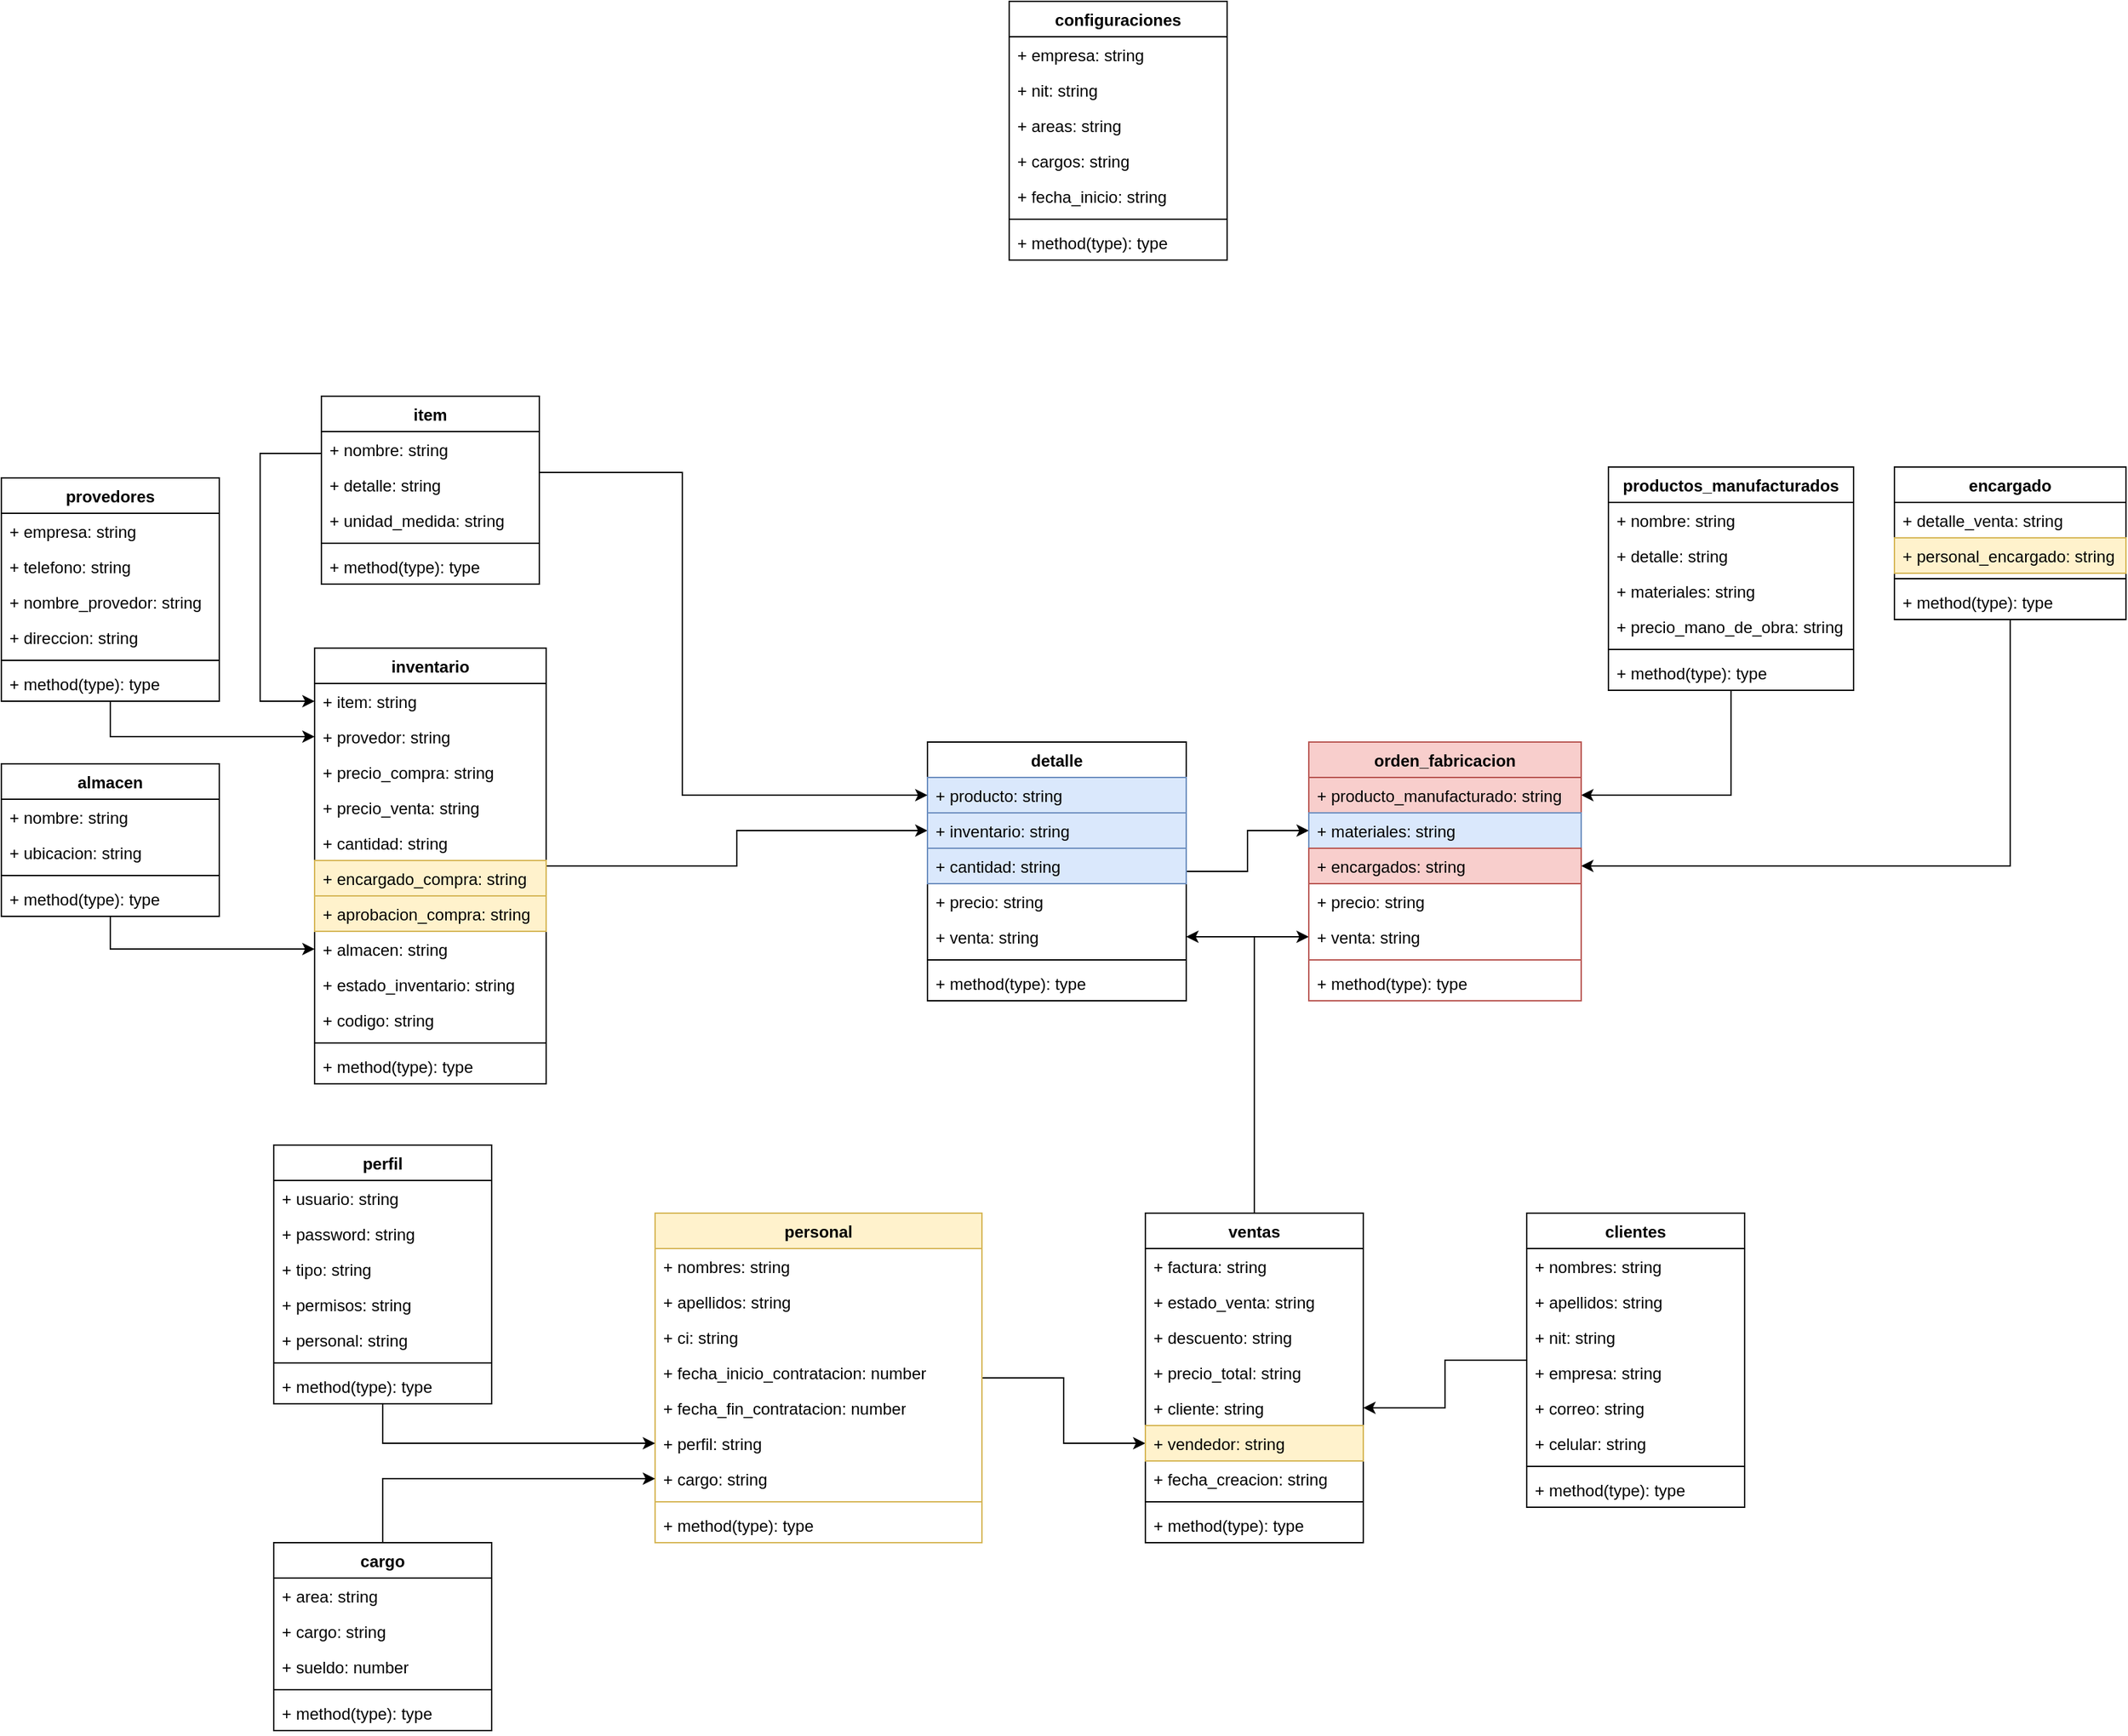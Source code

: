 <mxfile version="26.0.5">
  <diagram name="Page-1" id="6a-Roj4R8bRxEnLznoGH">
    <mxGraphModel dx="3217" dy="2399" grid="1" gridSize="10" guides="1" tooltips="1" connect="1" arrows="1" fold="1" page="1" pageScale="1" pageWidth="827" pageHeight="1169" math="0" shadow="0">
      <root>
        <mxCell id="0" />
        <mxCell id="1" parent="0" />
        <mxCell id="RqAN54IcKTKRZ4wjJQJ3-40" style="edgeStyle=orthogonalEdgeStyle;rounded=0;orthogonalLoop=1;jettySize=auto;html=1;" edge="1" parent="1" source="1uo78zfckS5qnzEY4X3V-1" target="1uo78zfckS5qnzEY4X3V-49">
          <mxGeometry relative="1" as="geometry" />
        </mxCell>
        <mxCell id="1uo78zfckS5qnzEY4X3V-1" value="personal" style="swimlane;fontStyle=1;align=center;verticalAlign=top;childLayout=stackLayout;horizontal=1;startSize=26;horizontalStack=0;resizeParent=1;resizeParentMax=0;resizeLast=0;collapsible=1;marginBottom=0;whiteSpace=wrap;html=1;fillColor=#fff2cc;strokeColor=#d6b656;" parent="1" vertex="1">
          <mxGeometry x="220" y="30" width="240" height="242" as="geometry">
            <mxRectangle x="330" y="340" width="100" height="30" as="alternateBounds" />
          </mxGeometry>
        </mxCell>
        <mxCell id="1uo78zfckS5qnzEY4X3V-2" value="+ nombres: string" style="text;strokeColor=none;fillColor=none;align=left;verticalAlign=top;spacingLeft=4;spacingRight=4;overflow=hidden;rotatable=0;points=[[0,0.5],[1,0.5]];portConstraint=eastwest;whiteSpace=wrap;html=1;" parent="1uo78zfckS5qnzEY4X3V-1" vertex="1">
          <mxGeometry y="26" width="240" height="26" as="geometry" />
        </mxCell>
        <mxCell id="1uo78zfckS5qnzEY4X3V-17" value="+ apellidos: string" style="text;strokeColor=none;fillColor=none;align=left;verticalAlign=top;spacingLeft=4;spacingRight=4;overflow=hidden;rotatable=0;points=[[0,0.5],[1,0.5]];portConstraint=eastwest;whiteSpace=wrap;html=1;" parent="1uo78zfckS5qnzEY4X3V-1" vertex="1">
          <mxGeometry y="52" width="240" height="26" as="geometry" />
        </mxCell>
        <mxCell id="1uo78zfckS5qnzEY4X3V-42" value="+ ci: string" style="text;strokeColor=none;fillColor=none;align=left;verticalAlign=top;spacingLeft=4;spacingRight=4;overflow=hidden;rotatable=0;points=[[0,0.5],[1,0.5]];portConstraint=eastwest;whiteSpace=wrap;html=1;" parent="1uo78zfckS5qnzEY4X3V-1" vertex="1">
          <mxGeometry y="78" width="240" height="26" as="geometry" />
        </mxCell>
        <mxCell id="1uo78zfckS5qnzEY4X3V-19" value="+ fecha_inicio_contratacion: number" style="text;strokeColor=none;fillColor=none;align=left;verticalAlign=top;spacingLeft=4;spacingRight=4;overflow=hidden;rotatable=0;points=[[0,0.5],[1,0.5]];portConstraint=eastwest;whiteSpace=wrap;html=1;" parent="1uo78zfckS5qnzEY4X3V-1" vertex="1">
          <mxGeometry y="104" width="240" height="26" as="geometry" />
        </mxCell>
        <mxCell id="1uo78zfckS5qnzEY4X3V-20" value="+ fecha_fin_contratacion: number" style="text;strokeColor=none;fillColor=none;align=left;verticalAlign=top;spacingLeft=4;spacingRight=4;overflow=hidden;rotatable=0;points=[[0,0.5],[1,0.5]];portConstraint=eastwest;whiteSpace=wrap;html=1;" parent="1uo78zfckS5qnzEY4X3V-1" vertex="1">
          <mxGeometry y="130" width="240" height="26" as="geometry" />
        </mxCell>
        <mxCell id="bUxNoZ-0zPQkbaBB9cso-54" value="+ perfil: string" style="text;strokeColor=none;fillColor=none;align=left;verticalAlign=top;spacingLeft=4;spacingRight=4;overflow=hidden;rotatable=0;points=[[0,0.5],[1,0.5]];portConstraint=eastwest;whiteSpace=wrap;html=1;" parent="1uo78zfckS5qnzEY4X3V-1" vertex="1">
          <mxGeometry y="156" width="240" height="26" as="geometry" />
        </mxCell>
        <mxCell id="bUxNoZ-0zPQkbaBB9cso-55" value="+ cargo: string" style="text;strokeColor=none;fillColor=none;align=left;verticalAlign=top;spacingLeft=4;spacingRight=4;overflow=hidden;rotatable=0;points=[[0,0.5],[1,0.5]];portConstraint=eastwest;whiteSpace=wrap;html=1;" parent="1uo78zfckS5qnzEY4X3V-1" vertex="1">
          <mxGeometry y="182" width="240" height="26" as="geometry" />
        </mxCell>
        <mxCell id="1uo78zfckS5qnzEY4X3V-3" value="" style="line;strokeWidth=1;fillColor=none;align=left;verticalAlign=middle;spacingTop=-1;spacingLeft=3;spacingRight=3;rotatable=0;labelPosition=right;points=[];portConstraint=eastwest;strokeColor=inherit;" parent="1uo78zfckS5qnzEY4X3V-1" vertex="1">
          <mxGeometry y="208" width="240" height="8" as="geometry" />
        </mxCell>
        <mxCell id="1uo78zfckS5qnzEY4X3V-4" value="+ method(type): type" style="text;strokeColor=none;fillColor=none;align=left;verticalAlign=top;spacingLeft=4;spacingRight=4;overflow=hidden;rotatable=0;points=[[0,0.5],[1,0.5]];portConstraint=eastwest;whiteSpace=wrap;html=1;" parent="1uo78zfckS5qnzEY4X3V-1" vertex="1">
          <mxGeometry y="216" width="240" height="26" as="geometry" />
        </mxCell>
        <mxCell id="bUxNoZ-0zPQkbaBB9cso-56" style="edgeStyle=orthogonalEdgeStyle;rounded=0;orthogonalLoop=1;jettySize=auto;html=1;" parent="1" source="1uo78zfckS5qnzEY4X3V-5" target="bUxNoZ-0zPQkbaBB9cso-54" edge="1">
          <mxGeometry relative="1" as="geometry" />
        </mxCell>
        <mxCell id="1uo78zfckS5qnzEY4X3V-5" value="perfil" style="swimlane;fontStyle=1;align=center;verticalAlign=top;childLayout=stackLayout;horizontal=1;startSize=26;horizontalStack=0;resizeParent=1;resizeParentMax=0;resizeLast=0;collapsible=1;marginBottom=0;whiteSpace=wrap;html=1;" parent="1" vertex="1">
          <mxGeometry x="-60" y="-20" width="160" height="190" as="geometry">
            <mxRectangle x="330" y="340" width="100" height="30" as="alternateBounds" />
          </mxGeometry>
        </mxCell>
        <mxCell id="RqAN54IcKTKRZ4wjJQJ3-49" value="+ usuario: string" style="text;strokeColor=none;fillColor=none;align=left;verticalAlign=top;spacingLeft=4;spacingRight=4;overflow=hidden;rotatable=0;points=[[0,0.5],[1,0.5]];portConstraint=eastwest;whiteSpace=wrap;html=1;" vertex="1" parent="1uo78zfckS5qnzEY4X3V-5">
          <mxGeometry y="26" width="160" height="26" as="geometry" />
        </mxCell>
        <mxCell id="RqAN54IcKTKRZ4wjJQJ3-50" value="+ password: string" style="text;strokeColor=none;fillColor=none;align=left;verticalAlign=top;spacingLeft=4;spacingRight=4;overflow=hidden;rotatable=0;points=[[0,0.5],[1,0.5]];portConstraint=eastwest;whiteSpace=wrap;html=1;" vertex="1" parent="1uo78zfckS5qnzEY4X3V-5">
          <mxGeometry y="52" width="160" height="26" as="geometry" />
        </mxCell>
        <mxCell id="1uo78zfckS5qnzEY4X3V-6" value="+ tipo: string" style="text;strokeColor=none;fillColor=none;align=left;verticalAlign=top;spacingLeft=4;spacingRight=4;overflow=hidden;rotatable=0;points=[[0,0.5],[1,0.5]];portConstraint=eastwest;whiteSpace=wrap;html=1;" parent="1uo78zfckS5qnzEY4X3V-5" vertex="1">
          <mxGeometry y="78" width="160" height="26" as="geometry" />
        </mxCell>
        <mxCell id="bUxNoZ-0zPQkbaBB9cso-1" value="+ permisos: string" style="text;strokeColor=none;fillColor=none;align=left;verticalAlign=top;spacingLeft=4;spacingRight=4;overflow=hidden;rotatable=0;points=[[0,0.5],[1,0.5]];portConstraint=eastwest;whiteSpace=wrap;html=1;" parent="1uo78zfckS5qnzEY4X3V-5" vertex="1">
          <mxGeometry y="104" width="160" height="26" as="geometry" />
        </mxCell>
        <mxCell id="RqAN54IcKTKRZ4wjJQJ3-51" value="+ personal: string" style="text;strokeColor=none;fillColor=none;align=left;verticalAlign=top;spacingLeft=4;spacingRight=4;overflow=hidden;rotatable=0;points=[[0,0.5],[1,0.5]];portConstraint=eastwest;whiteSpace=wrap;html=1;" vertex="1" parent="1uo78zfckS5qnzEY4X3V-5">
          <mxGeometry y="130" width="160" height="26" as="geometry" />
        </mxCell>
        <mxCell id="1uo78zfckS5qnzEY4X3V-7" value="" style="line;strokeWidth=1;fillColor=none;align=left;verticalAlign=middle;spacingTop=-1;spacingLeft=3;spacingRight=3;rotatable=0;labelPosition=right;points=[];portConstraint=eastwest;strokeColor=inherit;" parent="1uo78zfckS5qnzEY4X3V-5" vertex="1">
          <mxGeometry y="156" width="160" height="8" as="geometry" />
        </mxCell>
        <mxCell id="1uo78zfckS5qnzEY4X3V-8" value="+ method(type): type" style="text;strokeColor=none;fillColor=none;align=left;verticalAlign=top;spacingLeft=4;spacingRight=4;overflow=hidden;rotatable=0;points=[[0,0.5],[1,0.5]];portConstraint=eastwest;whiteSpace=wrap;html=1;" parent="1uo78zfckS5qnzEY4X3V-5" vertex="1">
          <mxGeometry y="164" width="160" height="26" as="geometry" />
        </mxCell>
        <mxCell id="bUxNoZ-0zPQkbaBB9cso-58" style="edgeStyle=orthogonalEdgeStyle;rounded=0;orthogonalLoop=1;jettySize=auto;html=1;" parent="1" source="1uo78zfckS5qnzEY4X3V-9" target="bUxNoZ-0zPQkbaBB9cso-55" edge="1">
          <mxGeometry relative="1" as="geometry" />
        </mxCell>
        <mxCell id="1uo78zfckS5qnzEY4X3V-9" value="cargo" style="swimlane;fontStyle=1;align=center;verticalAlign=top;childLayout=stackLayout;horizontal=1;startSize=26;horizontalStack=0;resizeParent=1;resizeParentMax=0;resizeLast=0;collapsible=1;marginBottom=0;whiteSpace=wrap;html=1;" parent="1" vertex="1">
          <mxGeometry x="-60" y="272" width="160" height="138" as="geometry">
            <mxRectangle x="330" y="340" width="100" height="30" as="alternateBounds" />
          </mxGeometry>
        </mxCell>
        <mxCell id="bUxNoZ-0zPQkbaBB9cso-3" value="+ area: string" style="text;strokeColor=none;fillColor=none;align=left;verticalAlign=top;spacingLeft=4;spacingRight=4;overflow=hidden;rotatable=0;points=[[0,0.5],[1,0.5]];portConstraint=eastwest;whiteSpace=wrap;html=1;" parent="1uo78zfckS5qnzEY4X3V-9" vertex="1">
          <mxGeometry y="26" width="160" height="26" as="geometry" />
        </mxCell>
        <mxCell id="1uo78zfckS5qnzEY4X3V-10" value="+ cargo: string" style="text;strokeColor=none;fillColor=none;align=left;verticalAlign=top;spacingLeft=4;spacingRight=4;overflow=hidden;rotatable=0;points=[[0,0.5],[1,0.5]];portConstraint=eastwest;whiteSpace=wrap;html=1;" parent="1uo78zfckS5qnzEY4X3V-9" vertex="1">
          <mxGeometry y="52" width="160" height="26" as="geometry" />
        </mxCell>
        <mxCell id="bUxNoZ-0zPQkbaBB9cso-2" value="+ sueldo: number" style="text;strokeColor=none;fillColor=none;align=left;verticalAlign=top;spacingLeft=4;spacingRight=4;overflow=hidden;rotatable=0;points=[[0,0.5],[1,0.5]];portConstraint=eastwest;whiteSpace=wrap;html=1;" parent="1uo78zfckS5qnzEY4X3V-9" vertex="1">
          <mxGeometry y="78" width="160" height="26" as="geometry" />
        </mxCell>
        <mxCell id="1uo78zfckS5qnzEY4X3V-11" value="" style="line;strokeWidth=1;fillColor=none;align=left;verticalAlign=middle;spacingTop=-1;spacingLeft=3;spacingRight=3;rotatable=0;labelPosition=right;points=[];portConstraint=eastwest;strokeColor=inherit;" parent="1uo78zfckS5qnzEY4X3V-9" vertex="1">
          <mxGeometry y="104" width="160" height="8" as="geometry" />
        </mxCell>
        <mxCell id="1uo78zfckS5qnzEY4X3V-12" value="+ method(type): type" style="text;strokeColor=none;fillColor=none;align=left;verticalAlign=top;spacingLeft=4;spacingRight=4;overflow=hidden;rotatable=0;points=[[0,0.5],[1,0.5]];portConstraint=eastwest;whiteSpace=wrap;html=1;" parent="1uo78zfckS5qnzEY4X3V-9" vertex="1">
          <mxGeometry y="112" width="160" height="26" as="geometry" />
        </mxCell>
        <mxCell id="1uo78zfckS5qnzEY4X3V-13" value="configuraciones" style="swimlane;fontStyle=1;align=center;verticalAlign=top;childLayout=stackLayout;horizontal=1;startSize=26;horizontalStack=0;resizeParent=1;resizeParentMax=0;resizeLast=0;collapsible=1;marginBottom=0;whiteSpace=wrap;html=1;" parent="1" vertex="1">
          <mxGeometry x="480" y="-860" width="160" height="190" as="geometry" />
        </mxCell>
        <mxCell id="1uo78zfckS5qnzEY4X3V-14" value="+ empresa: string" style="text;strokeColor=none;fillColor=none;align=left;verticalAlign=top;spacingLeft=4;spacingRight=4;overflow=hidden;rotatable=0;points=[[0,0.5],[1,0.5]];portConstraint=eastwest;whiteSpace=wrap;html=1;" parent="1uo78zfckS5qnzEY4X3V-13" vertex="1">
          <mxGeometry y="26" width="160" height="26" as="geometry" />
        </mxCell>
        <mxCell id="1uo78zfckS5qnzEY4X3V-22" value="+ nit: string" style="text;strokeColor=none;fillColor=none;align=left;verticalAlign=top;spacingLeft=4;spacingRight=4;overflow=hidden;rotatable=0;points=[[0,0.5],[1,0.5]];portConstraint=eastwest;whiteSpace=wrap;html=1;" parent="1uo78zfckS5qnzEY4X3V-13" vertex="1">
          <mxGeometry y="52" width="160" height="26" as="geometry" />
        </mxCell>
        <mxCell id="bUxNoZ-0zPQkbaBB9cso-4" value="+ areas: string" style="text;strokeColor=none;fillColor=none;align=left;verticalAlign=top;spacingLeft=4;spacingRight=4;overflow=hidden;rotatable=0;points=[[0,0.5],[1,0.5]];portConstraint=eastwest;whiteSpace=wrap;html=1;" parent="1uo78zfckS5qnzEY4X3V-13" vertex="1">
          <mxGeometry y="78" width="160" height="26" as="geometry" />
        </mxCell>
        <mxCell id="bUxNoZ-0zPQkbaBB9cso-5" value="+ cargos: string" style="text;strokeColor=none;fillColor=none;align=left;verticalAlign=top;spacingLeft=4;spacingRight=4;overflow=hidden;rotatable=0;points=[[0,0.5],[1,0.5]];portConstraint=eastwest;whiteSpace=wrap;html=1;" parent="1uo78zfckS5qnzEY4X3V-13" vertex="1">
          <mxGeometry y="104" width="160" height="26" as="geometry" />
        </mxCell>
        <mxCell id="1uo78zfckS5qnzEY4X3V-23" value="+ fecha_inicio: string" style="text;strokeColor=none;fillColor=none;align=left;verticalAlign=top;spacingLeft=4;spacingRight=4;overflow=hidden;rotatable=0;points=[[0,0.5],[1,0.5]];portConstraint=eastwest;whiteSpace=wrap;html=1;" parent="1uo78zfckS5qnzEY4X3V-13" vertex="1">
          <mxGeometry y="130" width="160" height="26" as="geometry" />
        </mxCell>
        <mxCell id="1uo78zfckS5qnzEY4X3V-15" value="" style="line;strokeWidth=1;fillColor=none;align=left;verticalAlign=middle;spacingTop=-1;spacingLeft=3;spacingRight=3;rotatable=0;labelPosition=right;points=[];portConstraint=eastwest;strokeColor=inherit;" parent="1uo78zfckS5qnzEY4X3V-13" vertex="1">
          <mxGeometry y="156" width="160" height="8" as="geometry" />
        </mxCell>
        <mxCell id="1uo78zfckS5qnzEY4X3V-16" value="+ method(type): type" style="text;strokeColor=none;fillColor=none;align=left;verticalAlign=top;spacingLeft=4;spacingRight=4;overflow=hidden;rotatable=0;points=[[0,0.5],[1,0.5]];portConstraint=eastwest;whiteSpace=wrap;html=1;" parent="1uo78zfckS5qnzEY4X3V-13" vertex="1">
          <mxGeometry y="164" width="160" height="26" as="geometry" />
        </mxCell>
        <mxCell id="RqAN54IcKTKRZ4wjJQJ3-41" style="edgeStyle=orthogonalEdgeStyle;rounded=0;orthogonalLoop=1;jettySize=auto;html=1;" edge="1" parent="1" source="1uo78zfckS5qnzEY4X3V-32" target="1uo78zfckS5qnzEY4X3V-44">
          <mxGeometry relative="1" as="geometry" />
        </mxCell>
        <mxCell id="1uo78zfckS5qnzEY4X3V-32" value="clientes" style="swimlane;fontStyle=1;align=center;verticalAlign=top;childLayout=stackLayout;horizontal=1;startSize=26;horizontalStack=0;resizeParent=1;resizeParentMax=0;resizeLast=0;collapsible=1;marginBottom=0;whiteSpace=wrap;html=1;" parent="1" vertex="1">
          <mxGeometry x="860" y="30" width="160" height="216" as="geometry" />
        </mxCell>
        <mxCell id="1uo78zfckS5qnzEY4X3V-33" value="+ nombres: string" style="text;strokeColor=none;fillColor=none;align=left;verticalAlign=top;spacingLeft=4;spacingRight=4;overflow=hidden;rotatable=0;points=[[0,0.5],[1,0.5]];portConstraint=eastwest;whiteSpace=wrap;html=1;" parent="1uo78zfckS5qnzEY4X3V-32" vertex="1">
          <mxGeometry y="26" width="160" height="26" as="geometry" />
        </mxCell>
        <mxCell id="1uo78zfckS5qnzEY4X3V-34" value="+ apellidos: string" style="text;strokeColor=none;fillColor=none;align=left;verticalAlign=top;spacingLeft=4;spacingRight=4;overflow=hidden;rotatable=0;points=[[0,0.5],[1,0.5]];portConstraint=eastwest;whiteSpace=wrap;html=1;" parent="1uo78zfckS5qnzEY4X3V-32" vertex="1">
          <mxGeometry y="52" width="160" height="26" as="geometry" />
        </mxCell>
        <mxCell id="1uo78zfckS5qnzEY4X3V-38" value="+ nit: string" style="text;strokeColor=none;fillColor=none;align=left;verticalAlign=top;spacingLeft=4;spacingRight=4;overflow=hidden;rotatable=0;points=[[0,0.5],[1,0.5]];portConstraint=eastwest;whiteSpace=wrap;html=1;" parent="1uo78zfckS5qnzEY4X3V-32" vertex="1">
          <mxGeometry y="78" width="160" height="26" as="geometry" />
        </mxCell>
        <mxCell id="1uo78zfckS5qnzEY4X3V-39" value="+ empresa: string" style="text;strokeColor=none;fillColor=none;align=left;verticalAlign=top;spacingLeft=4;spacingRight=4;overflow=hidden;rotatable=0;points=[[0,0.5],[1,0.5]];portConstraint=eastwest;whiteSpace=wrap;html=1;" parent="1uo78zfckS5qnzEY4X3V-32" vertex="1">
          <mxGeometry y="104" width="160" height="26" as="geometry" />
        </mxCell>
        <mxCell id="1uo78zfckS5qnzEY4X3V-40" value="+ correo: string" style="text;strokeColor=none;fillColor=none;align=left;verticalAlign=top;spacingLeft=4;spacingRight=4;overflow=hidden;rotatable=0;points=[[0,0.5],[1,0.5]];portConstraint=eastwest;whiteSpace=wrap;html=1;" parent="1uo78zfckS5qnzEY4X3V-32" vertex="1">
          <mxGeometry y="130" width="160" height="26" as="geometry" />
        </mxCell>
        <mxCell id="1uo78zfckS5qnzEY4X3V-41" value="+ celular: string" style="text;strokeColor=none;fillColor=none;align=left;verticalAlign=top;spacingLeft=4;spacingRight=4;overflow=hidden;rotatable=0;points=[[0,0.5],[1,0.5]];portConstraint=eastwest;whiteSpace=wrap;html=1;" parent="1uo78zfckS5qnzEY4X3V-32" vertex="1">
          <mxGeometry y="156" width="160" height="26" as="geometry" />
        </mxCell>
        <mxCell id="1uo78zfckS5qnzEY4X3V-36" value="" style="line;strokeWidth=1;fillColor=none;align=left;verticalAlign=middle;spacingTop=-1;spacingLeft=3;spacingRight=3;rotatable=0;labelPosition=right;points=[];portConstraint=eastwest;strokeColor=inherit;" parent="1uo78zfckS5qnzEY4X3V-32" vertex="1">
          <mxGeometry y="182" width="160" height="8" as="geometry" />
        </mxCell>
        <mxCell id="1uo78zfckS5qnzEY4X3V-37" value="+ method(type): type" style="text;strokeColor=none;fillColor=none;align=left;verticalAlign=top;spacingLeft=4;spacingRight=4;overflow=hidden;rotatable=0;points=[[0,0.5],[1,0.5]];portConstraint=eastwest;whiteSpace=wrap;html=1;" parent="1uo78zfckS5qnzEY4X3V-32" vertex="1">
          <mxGeometry y="190" width="160" height="26" as="geometry" />
        </mxCell>
        <mxCell id="RqAN54IcKTKRZ4wjJQJ3-31" style="edgeStyle=orthogonalEdgeStyle;rounded=0;orthogonalLoop=1;jettySize=auto;html=1;" edge="1" parent="1" source="1uo78zfckS5qnzEY4X3V-43" target="bUxNoZ-0zPQkbaBB9cso-61">
          <mxGeometry relative="1" as="geometry" />
        </mxCell>
        <mxCell id="RqAN54IcKTKRZ4wjJQJ3-32" style="edgeStyle=orthogonalEdgeStyle;rounded=0;orthogonalLoop=1;jettySize=auto;html=1;" edge="1" parent="1" source="1uo78zfckS5qnzEY4X3V-43" target="RqAN54IcKTKRZ4wjJQJ3-29">
          <mxGeometry relative="1" as="geometry" />
        </mxCell>
        <mxCell id="1uo78zfckS5qnzEY4X3V-43" value="ventas" style="swimlane;fontStyle=1;align=center;verticalAlign=top;childLayout=stackLayout;horizontal=1;startSize=26;horizontalStack=0;resizeParent=1;resizeParentMax=0;resizeLast=0;collapsible=1;marginBottom=0;whiteSpace=wrap;html=1;" parent="1" vertex="1">
          <mxGeometry x="580" y="30" width="160" height="242" as="geometry" />
        </mxCell>
        <mxCell id="RqAN54IcKTKRZ4wjJQJ3-48" value="+ factura: string" style="text;strokeColor=none;fillColor=none;align=left;verticalAlign=top;spacingLeft=4;spacingRight=4;overflow=hidden;rotatable=0;points=[[0,0.5],[1,0.5]];portConstraint=eastwest;whiteSpace=wrap;html=1;" vertex="1" parent="1uo78zfckS5qnzEY4X3V-43">
          <mxGeometry y="26" width="160" height="26" as="geometry" />
        </mxCell>
        <mxCell id="bUxNoZ-0zPQkbaBB9cso-7" value="+ estado_venta: string" style="text;strokeColor=none;fillColor=none;align=left;verticalAlign=top;spacingLeft=4;spacingRight=4;overflow=hidden;rotatable=0;points=[[0,0.5],[1,0.5]];portConstraint=eastwest;whiteSpace=wrap;html=1;" parent="1uo78zfckS5qnzEY4X3V-43" vertex="1">
          <mxGeometry y="52" width="160" height="26" as="geometry" />
        </mxCell>
        <mxCell id="1uo78zfckS5qnzEY4X3V-45" value="+ descuento: string" style="text;strokeColor=none;fillColor=none;align=left;verticalAlign=top;spacingLeft=4;spacingRight=4;overflow=hidden;rotatable=0;points=[[0,0.5],[1,0.5]];portConstraint=eastwest;whiteSpace=wrap;html=1;" parent="1uo78zfckS5qnzEY4X3V-43" vertex="1">
          <mxGeometry y="78" width="160" height="26" as="geometry" />
        </mxCell>
        <mxCell id="1uo78zfckS5qnzEY4X3V-46" value="+ precio_total: string" style="text;strokeColor=none;fillColor=none;align=left;verticalAlign=top;spacingLeft=4;spacingRight=4;overflow=hidden;rotatable=0;points=[[0,0.5],[1,0.5]];portConstraint=eastwest;whiteSpace=wrap;html=1;" parent="1uo78zfckS5qnzEY4X3V-43" vertex="1">
          <mxGeometry y="104" width="160" height="26" as="geometry" />
        </mxCell>
        <mxCell id="1uo78zfckS5qnzEY4X3V-44" value="+ cliente: string" style="text;strokeColor=none;fillColor=none;align=left;verticalAlign=top;spacingLeft=4;spacingRight=4;overflow=hidden;rotatable=0;points=[[0,0.5],[1,0.5]];portConstraint=eastwest;whiteSpace=wrap;html=1;" parent="1uo78zfckS5qnzEY4X3V-43" vertex="1">
          <mxGeometry y="130" width="160" height="26" as="geometry" />
        </mxCell>
        <mxCell id="1uo78zfckS5qnzEY4X3V-49" value="+ vendedor: string" style="text;strokeColor=#d6b656;fillColor=#fff2cc;align=left;verticalAlign=top;spacingLeft=4;spacingRight=4;overflow=hidden;rotatable=0;points=[[0,0.5],[1,0.5]];portConstraint=eastwest;whiteSpace=wrap;html=1;" parent="1uo78zfckS5qnzEY4X3V-43" vertex="1">
          <mxGeometry y="156" width="160" height="26" as="geometry" />
        </mxCell>
        <mxCell id="bUxNoZ-0zPQkbaBB9cso-9" value="+ fecha_creacion: string" style="text;strokeColor=none;fillColor=none;align=left;verticalAlign=top;spacingLeft=4;spacingRight=4;overflow=hidden;rotatable=0;points=[[0,0.5],[1,0.5]];portConstraint=eastwest;whiteSpace=wrap;html=1;" parent="1uo78zfckS5qnzEY4X3V-43" vertex="1">
          <mxGeometry y="182" width="160" height="26" as="geometry" />
        </mxCell>
        <mxCell id="1uo78zfckS5qnzEY4X3V-47" value="" style="line;strokeWidth=1;fillColor=none;align=left;verticalAlign=middle;spacingTop=-1;spacingLeft=3;spacingRight=3;rotatable=0;labelPosition=right;points=[];portConstraint=eastwest;strokeColor=inherit;" parent="1uo78zfckS5qnzEY4X3V-43" vertex="1">
          <mxGeometry y="208" width="160" height="8" as="geometry" />
        </mxCell>
        <mxCell id="1uo78zfckS5qnzEY4X3V-48" value="+ method(type): type" style="text;strokeColor=none;fillColor=none;align=left;verticalAlign=top;spacingLeft=4;spacingRight=4;overflow=hidden;rotatable=0;points=[[0,0.5],[1,0.5]];portConstraint=eastwest;whiteSpace=wrap;html=1;" parent="1uo78zfckS5qnzEY4X3V-43" vertex="1">
          <mxGeometry y="216" width="160" height="26" as="geometry" />
        </mxCell>
        <mxCell id="RqAN54IcKTKRZ4wjJQJ3-34" style="edgeStyle=orthogonalEdgeStyle;rounded=0;orthogonalLoop=1;jettySize=auto;html=1;" edge="1" parent="1" source="1uo78zfckS5qnzEY4X3V-50" target="NDVFIVw9AOkVELVCksFT-14">
          <mxGeometry relative="1" as="geometry" />
        </mxCell>
        <mxCell id="1uo78zfckS5qnzEY4X3V-50" value="productos_manufacturados" style="swimlane;fontStyle=1;align=center;verticalAlign=top;childLayout=stackLayout;horizontal=1;startSize=26;horizontalStack=0;resizeParent=1;resizeParentMax=0;resizeLast=0;collapsible=1;marginBottom=0;whiteSpace=wrap;html=1;" parent="1" vertex="1">
          <mxGeometry x="920" y="-518" width="180" height="164" as="geometry" />
        </mxCell>
        <mxCell id="1uo78zfckS5qnzEY4X3V-51" value="+ nombre: string" style="text;strokeColor=none;fillColor=none;align=left;verticalAlign=top;spacingLeft=4;spacingRight=4;overflow=hidden;rotatable=0;points=[[0,0.5],[1,0.5]];portConstraint=eastwest;whiteSpace=wrap;html=1;" parent="1uo78zfckS5qnzEY4X3V-50" vertex="1">
          <mxGeometry y="26" width="180" height="26" as="geometry" />
        </mxCell>
        <mxCell id="bUxNoZ-0zPQkbaBB9cso-37" value="+ detalle: string" style="text;strokeColor=none;fillColor=none;align=left;verticalAlign=top;spacingLeft=4;spacingRight=4;overflow=hidden;rotatable=0;points=[[0,0.5],[1,0.5]];portConstraint=eastwest;whiteSpace=wrap;html=1;" parent="1uo78zfckS5qnzEY4X3V-50" vertex="1">
          <mxGeometry y="52" width="180" height="26" as="geometry" />
        </mxCell>
        <mxCell id="RqAN54IcKTKRZ4wjJQJ3-44" value="+ materiales: string" style="text;strokeColor=none;fillColor=none;align=left;verticalAlign=top;spacingLeft=4;spacingRight=4;overflow=hidden;rotatable=0;points=[[0,0.5],[1,0.5]];portConstraint=eastwest;whiteSpace=wrap;html=1;" vertex="1" parent="1uo78zfckS5qnzEY4X3V-50">
          <mxGeometry y="78" width="180" height="26" as="geometry" />
        </mxCell>
        <mxCell id="bUxNoZ-0zPQkbaBB9cso-53" value="+ precio_mano_de_obra: string" style="text;strokeColor=none;fillColor=none;align=left;verticalAlign=top;spacingLeft=4;spacingRight=4;overflow=hidden;rotatable=0;points=[[0,0.5],[1,0.5]];portConstraint=eastwest;whiteSpace=wrap;html=1;" parent="1uo78zfckS5qnzEY4X3V-50" vertex="1">
          <mxGeometry y="104" width="180" height="26" as="geometry" />
        </mxCell>
        <mxCell id="1uo78zfckS5qnzEY4X3V-55" value="" style="line;strokeWidth=1;fillColor=none;align=left;verticalAlign=middle;spacingTop=-1;spacingLeft=3;spacingRight=3;rotatable=0;labelPosition=right;points=[];portConstraint=eastwest;strokeColor=inherit;" parent="1uo78zfckS5qnzEY4X3V-50" vertex="1">
          <mxGeometry y="130" width="180" height="8" as="geometry" />
        </mxCell>
        <mxCell id="1uo78zfckS5qnzEY4X3V-56" value="+ method(type): type" style="text;strokeColor=none;fillColor=none;align=left;verticalAlign=top;spacingLeft=4;spacingRight=4;overflow=hidden;rotatable=0;points=[[0,0.5],[1,0.5]];portConstraint=eastwest;whiteSpace=wrap;html=1;" parent="1uo78zfckS5qnzEY4X3V-50" vertex="1">
          <mxGeometry y="138" width="180" height="26" as="geometry" />
        </mxCell>
        <mxCell id="RqAN54IcKTKRZ4wjJQJ3-37" style="edgeStyle=orthogonalEdgeStyle;rounded=0;orthogonalLoop=1;jettySize=auto;html=1;" edge="1" parent="1" source="bUxNoZ-0zPQkbaBB9cso-10" target="NDVFIVw9AOkVELVCksFT-12">
          <mxGeometry relative="1" as="geometry" />
        </mxCell>
        <mxCell id="bUxNoZ-0zPQkbaBB9cso-10" value="inventario" style="swimlane;fontStyle=1;align=center;verticalAlign=top;childLayout=stackLayout;horizontal=1;startSize=26;horizontalStack=0;resizeParent=1;resizeParentMax=0;resizeLast=0;collapsible=1;marginBottom=0;whiteSpace=wrap;html=1;" parent="1" vertex="1">
          <mxGeometry x="-30" y="-385" width="170" height="320" as="geometry" />
        </mxCell>
        <mxCell id="RqAN54IcKTKRZ4wjJQJ3-8" value="+ item: string" style="text;strokeColor=none;fillColor=none;align=left;verticalAlign=top;spacingLeft=4;spacingRight=4;overflow=hidden;rotatable=0;points=[[0,0.5],[1,0.5]];portConstraint=eastwest;whiteSpace=wrap;html=1;" vertex="1" parent="bUxNoZ-0zPQkbaBB9cso-10">
          <mxGeometry y="26" width="170" height="26" as="geometry" />
        </mxCell>
        <mxCell id="bUxNoZ-0zPQkbaBB9cso-35" value="+ provedor: string" style="text;strokeColor=none;fillColor=none;align=left;verticalAlign=top;spacingLeft=4;spacingRight=4;overflow=hidden;rotatable=0;points=[[0,0.5],[1,0.5]];portConstraint=eastwest;whiteSpace=wrap;html=1;" parent="bUxNoZ-0zPQkbaBB9cso-10" vertex="1">
          <mxGeometry y="52" width="170" height="26" as="geometry" />
        </mxCell>
        <mxCell id="bUxNoZ-0zPQkbaBB9cso-11" value="+ precio_compra: string" style="text;strokeColor=none;fillColor=none;align=left;verticalAlign=top;spacingLeft=4;spacingRight=4;overflow=hidden;rotatable=0;points=[[0,0.5],[1,0.5]];portConstraint=eastwest;whiteSpace=wrap;html=1;" parent="bUxNoZ-0zPQkbaBB9cso-10" vertex="1">
          <mxGeometry y="78" width="170" height="26" as="geometry" />
        </mxCell>
        <mxCell id="bUxNoZ-0zPQkbaBB9cso-12" value="+ precio_venta: string" style="text;strokeColor=none;fillColor=none;align=left;verticalAlign=top;spacingLeft=4;spacingRight=4;overflow=hidden;rotatable=0;points=[[0,0.5],[1,0.5]];portConstraint=eastwest;whiteSpace=wrap;html=1;" parent="bUxNoZ-0zPQkbaBB9cso-10" vertex="1">
          <mxGeometry y="104" width="170" height="26" as="geometry" />
        </mxCell>
        <mxCell id="bUxNoZ-0zPQkbaBB9cso-13" value="+ cantidad: string" style="text;strokeColor=none;fillColor=none;align=left;verticalAlign=top;spacingLeft=4;spacingRight=4;overflow=hidden;rotatable=0;points=[[0,0.5],[1,0.5]];portConstraint=eastwest;whiteSpace=wrap;html=1;" parent="bUxNoZ-0zPQkbaBB9cso-10" vertex="1">
          <mxGeometry y="130" width="170" height="26" as="geometry" />
        </mxCell>
        <mxCell id="bUxNoZ-0zPQkbaBB9cso-38" value="+ encargado_compra: string" style="text;strokeColor=#d6b656;fillColor=#fff2cc;align=left;verticalAlign=top;spacingLeft=4;spacingRight=4;overflow=hidden;rotatable=0;points=[[0,0.5],[1,0.5]];portConstraint=eastwest;whiteSpace=wrap;html=1;" parent="bUxNoZ-0zPQkbaBB9cso-10" vertex="1">
          <mxGeometry y="156" width="170" height="26" as="geometry" />
        </mxCell>
        <mxCell id="bUxNoZ-0zPQkbaBB9cso-39" value="+ aprobacion_compra: string" style="text;strokeColor=#d6b656;fillColor=#fff2cc;align=left;verticalAlign=top;spacingLeft=4;spacingRight=4;overflow=hidden;rotatable=0;points=[[0,0.5],[1,0.5]];portConstraint=eastwest;whiteSpace=wrap;html=1;" parent="bUxNoZ-0zPQkbaBB9cso-10" vertex="1">
          <mxGeometry y="182" width="170" height="26" as="geometry" />
        </mxCell>
        <mxCell id="NDVFIVw9AOkVELVCksFT-1" value="+ almacen: string" style="text;strokeColor=none;fillColor=none;align=left;verticalAlign=top;spacingLeft=4;spacingRight=4;overflow=hidden;rotatable=0;points=[[0,0.5],[1,0.5]];portConstraint=eastwest;whiteSpace=wrap;html=1;" parent="bUxNoZ-0zPQkbaBB9cso-10" vertex="1">
          <mxGeometry y="208" width="170" height="26" as="geometry" />
        </mxCell>
        <mxCell id="RqAN54IcKTKRZ4wjJQJ3-43" value="+ estado_inventario: string" style="text;strokeColor=none;fillColor=none;align=left;verticalAlign=top;spacingLeft=4;spacingRight=4;overflow=hidden;rotatable=0;points=[[0,0.5],[1,0.5]];portConstraint=eastwest;whiteSpace=wrap;html=1;" vertex="1" parent="bUxNoZ-0zPQkbaBB9cso-10">
          <mxGeometry y="234" width="170" height="26" as="geometry" />
        </mxCell>
        <mxCell id="RqAN54IcKTKRZ4wjJQJ3-46" value="+ codigo: string" style="text;strokeColor=none;fillColor=none;align=left;verticalAlign=top;spacingLeft=4;spacingRight=4;overflow=hidden;rotatable=0;points=[[0,0.5],[1,0.5]];portConstraint=eastwest;whiteSpace=wrap;html=1;" vertex="1" parent="bUxNoZ-0zPQkbaBB9cso-10">
          <mxGeometry y="260" width="170" height="26" as="geometry" />
        </mxCell>
        <mxCell id="bUxNoZ-0zPQkbaBB9cso-14" value="" style="line;strokeWidth=1;fillColor=none;align=left;verticalAlign=middle;spacingTop=-1;spacingLeft=3;spacingRight=3;rotatable=0;labelPosition=right;points=[];portConstraint=eastwest;strokeColor=inherit;" parent="bUxNoZ-0zPQkbaBB9cso-10" vertex="1">
          <mxGeometry y="286" width="170" height="8" as="geometry" />
        </mxCell>
        <mxCell id="bUxNoZ-0zPQkbaBB9cso-15" value="+ method(type): type" style="text;strokeColor=none;fillColor=none;align=left;verticalAlign=top;spacingLeft=4;spacingRight=4;overflow=hidden;rotatable=0;points=[[0,0.5],[1,0.5]];portConstraint=eastwest;whiteSpace=wrap;html=1;" parent="bUxNoZ-0zPQkbaBB9cso-10" vertex="1">
          <mxGeometry y="294" width="170" height="26" as="geometry" />
        </mxCell>
        <mxCell id="RqAN54IcKTKRZ4wjJQJ3-30" style="edgeStyle=orthogonalEdgeStyle;rounded=0;orthogonalLoop=1;jettySize=auto;html=1;" edge="1" parent="1" source="bUxNoZ-0zPQkbaBB9cso-17" target="NDVFIVw9AOkVELVCksFT-15">
          <mxGeometry relative="1" as="geometry" />
        </mxCell>
        <mxCell id="bUxNoZ-0zPQkbaBB9cso-17" value="detalle" style="swimlane;fontStyle=1;align=center;verticalAlign=top;childLayout=stackLayout;horizontal=1;startSize=26;horizontalStack=0;resizeParent=1;resizeParentMax=0;resizeLast=0;collapsible=1;marginBottom=0;whiteSpace=wrap;html=1;" parent="1" vertex="1">
          <mxGeometry x="420" y="-316" width="190" height="190" as="geometry" />
        </mxCell>
        <mxCell id="bUxNoZ-0zPQkbaBB9cso-36" value="+ producto: string" style="text;strokeColor=#6c8ebf;fillColor=#dae8fc;align=left;verticalAlign=top;spacingLeft=4;spacingRight=4;overflow=hidden;rotatable=0;points=[[0,0.5],[1,0.5]];portConstraint=eastwest;whiteSpace=wrap;html=1;" parent="bUxNoZ-0zPQkbaBB9cso-17" vertex="1">
          <mxGeometry y="26" width="190" height="26" as="geometry" />
        </mxCell>
        <mxCell id="NDVFIVw9AOkVELVCksFT-12" value="+ inventario: string" style="text;strokeColor=#6c8ebf;fillColor=#dae8fc;align=left;verticalAlign=top;spacingLeft=4;spacingRight=4;overflow=hidden;rotatable=0;points=[[0,0.5],[1,0.5]];portConstraint=eastwest;whiteSpace=wrap;html=1;" parent="bUxNoZ-0zPQkbaBB9cso-17" vertex="1">
          <mxGeometry y="52" width="190" height="26" as="geometry" />
        </mxCell>
        <mxCell id="bUxNoZ-0zPQkbaBB9cso-20" value="+ cantidad: string" style="text;strokeColor=#6c8ebf;fillColor=#dae8fc;align=left;verticalAlign=top;spacingLeft=4;spacingRight=4;overflow=hidden;rotatable=0;points=[[0,0.5],[1,0.5]];portConstraint=eastwest;whiteSpace=wrap;html=1;" parent="bUxNoZ-0zPQkbaBB9cso-17" vertex="1">
          <mxGeometry y="78" width="190" height="26" as="geometry" />
        </mxCell>
        <mxCell id="bUxNoZ-0zPQkbaBB9cso-19" value="+ precio: string" style="text;strokeColor=none;fillColor=none;align=left;verticalAlign=top;spacingLeft=4;spacingRight=4;overflow=hidden;rotatable=0;points=[[0,0.5],[1,0.5]];portConstraint=eastwest;whiteSpace=wrap;html=1;" parent="bUxNoZ-0zPQkbaBB9cso-17" vertex="1">
          <mxGeometry y="104" width="190" height="26" as="geometry" />
        </mxCell>
        <mxCell id="bUxNoZ-0zPQkbaBB9cso-61" value="+ venta: string" style="text;strokeColor=none;fillColor=none;align=left;verticalAlign=top;spacingLeft=4;spacingRight=4;overflow=hidden;rotatable=0;points=[[0,0.5],[1,0.5]];portConstraint=eastwest;whiteSpace=wrap;html=1;" parent="bUxNoZ-0zPQkbaBB9cso-17" vertex="1">
          <mxGeometry y="130" width="190" height="26" as="geometry" />
        </mxCell>
        <mxCell id="bUxNoZ-0zPQkbaBB9cso-21" value="" style="line;strokeWidth=1;fillColor=none;align=left;verticalAlign=middle;spacingTop=-1;spacingLeft=3;spacingRight=3;rotatable=0;labelPosition=right;points=[];portConstraint=eastwest;strokeColor=inherit;" parent="bUxNoZ-0zPQkbaBB9cso-17" vertex="1">
          <mxGeometry y="156" width="190" height="8" as="geometry" />
        </mxCell>
        <mxCell id="bUxNoZ-0zPQkbaBB9cso-22" value="+ method(type): type" style="text;strokeColor=none;fillColor=none;align=left;verticalAlign=top;spacingLeft=4;spacingRight=4;overflow=hidden;rotatable=0;points=[[0,0.5],[1,0.5]];portConstraint=eastwest;whiteSpace=wrap;html=1;" parent="bUxNoZ-0zPQkbaBB9cso-17" vertex="1">
          <mxGeometry y="164" width="190" height="26" as="geometry" />
        </mxCell>
        <mxCell id="NDVFIVw9AOkVELVCksFT-2" style="edgeStyle=orthogonalEdgeStyle;rounded=0;orthogonalLoop=1;jettySize=auto;html=1;" parent="1" source="bUxNoZ-0zPQkbaBB9cso-23" target="NDVFIVw9AOkVELVCksFT-1" edge="1">
          <mxGeometry relative="1" as="geometry" />
        </mxCell>
        <mxCell id="bUxNoZ-0zPQkbaBB9cso-23" value="almacen" style="swimlane;fontStyle=1;align=center;verticalAlign=top;childLayout=stackLayout;horizontal=1;startSize=26;horizontalStack=0;resizeParent=1;resizeParentMax=0;resizeLast=0;collapsible=1;marginBottom=0;whiteSpace=wrap;html=1;" parent="1" vertex="1">
          <mxGeometry x="-260" y="-300" width="160" height="112" as="geometry" />
        </mxCell>
        <mxCell id="bUxNoZ-0zPQkbaBB9cso-24" value="+ nombre: string" style="text;strokeColor=none;fillColor=none;align=left;verticalAlign=top;spacingLeft=4;spacingRight=4;overflow=hidden;rotatable=0;points=[[0,0.5],[1,0.5]];portConstraint=eastwest;whiteSpace=wrap;html=1;" parent="bUxNoZ-0zPQkbaBB9cso-23" vertex="1">
          <mxGeometry y="26" width="160" height="26" as="geometry" />
        </mxCell>
        <mxCell id="bUxNoZ-0zPQkbaBB9cso-25" value="+ ubicacion: string" style="text;strokeColor=none;fillColor=none;align=left;verticalAlign=top;spacingLeft=4;spacingRight=4;overflow=hidden;rotatable=0;points=[[0,0.5],[1,0.5]];portConstraint=eastwest;whiteSpace=wrap;html=1;" parent="bUxNoZ-0zPQkbaBB9cso-23" vertex="1">
          <mxGeometry y="52" width="160" height="26" as="geometry" />
        </mxCell>
        <mxCell id="bUxNoZ-0zPQkbaBB9cso-27" value="" style="line;strokeWidth=1;fillColor=none;align=left;verticalAlign=middle;spacingTop=-1;spacingLeft=3;spacingRight=3;rotatable=0;labelPosition=right;points=[];portConstraint=eastwest;strokeColor=inherit;" parent="bUxNoZ-0zPQkbaBB9cso-23" vertex="1">
          <mxGeometry y="78" width="160" height="8" as="geometry" />
        </mxCell>
        <mxCell id="bUxNoZ-0zPQkbaBB9cso-28" value="+ method(type): type" style="text;strokeColor=none;fillColor=none;align=left;verticalAlign=top;spacingLeft=4;spacingRight=4;overflow=hidden;rotatable=0;points=[[0,0.5],[1,0.5]];portConstraint=eastwest;whiteSpace=wrap;html=1;" parent="bUxNoZ-0zPQkbaBB9cso-23" vertex="1">
          <mxGeometry y="86" width="160" height="26" as="geometry" />
        </mxCell>
        <mxCell id="NDVFIVw9AOkVELVCksFT-3" style="edgeStyle=orthogonalEdgeStyle;rounded=0;orthogonalLoop=1;jettySize=auto;html=1;" parent="1" source="bUxNoZ-0zPQkbaBB9cso-29" target="bUxNoZ-0zPQkbaBB9cso-35" edge="1">
          <mxGeometry relative="1" as="geometry" />
        </mxCell>
        <mxCell id="bUxNoZ-0zPQkbaBB9cso-29" value="provedores" style="swimlane;fontStyle=1;align=center;verticalAlign=top;childLayout=stackLayout;horizontal=1;startSize=26;horizontalStack=0;resizeParent=1;resizeParentMax=0;resizeLast=0;collapsible=1;marginBottom=0;whiteSpace=wrap;html=1;" parent="1" vertex="1">
          <mxGeometry x="-260" y="-510" width="160" height="164" as="geometry" />
        </mxCell>
        <mxCell id="bUxNoZ-0zPQkbaBB9cso-30" value="+ empresa: string" style="text;strokeColor=none;fillColor=none;align=left;verticalAlign=top;spacingLeft=4;spacingRight=4;overflow=hidden;rotatable=0;points=[[0,0.5],[1,0.5]];portConstraint=eastwest;whiteSpace=wrap;html=1;" parent="bUxNoZ-0zPQkbaBB9cso-29" vertex="1">
          <mxGeometry y="26" width="160" height="26" as="geometry" />
        </mxCell>
        <mxCell id="bUxNoZ-0zPQkbaBB9cso-31" value="+ telefono: string" style="text;strokeColor=none;fillColor=none;align=left;verticalAlign=top;spacingLeft=4;spacingRight=4;overflow=hidden;rotatable=0;points=[[0,0.5],[1,0.5]];portConstraint=eastwest;whiteSpace=wrap;html=1;" parent="bUxNoZ-0zPQkbaBB9cso-29" vertex="1">
          <mxGeometry y="52" width="160" height="26" as="geometry" />
        </mxCell>
        <mxCell id="bUxNoZ-0zPQkbaBB9cso-32" value="+ nombre_provedor: string" style="text;strokeColor=none;fillColor=none;align=left;verticalAlign=top;spacingLeft=4;spacingRight=4;overflow=hidden;rotatable=0;points=[[0,0.5],[1,0.5]];portConstraint=eastwest;whiteSpace=wrap;html=1;" parent="bUxNoZ-0zPQkbaBB9cso-29" vertex="1">
          <mxGeometry y="78" width="160" height="26" as="geometry" />
        </mxCell>
        <mxCell id="bUxNoZ-0zPQkbaBB9cso-40" value="+ direccion: string" style="text;strokeColor=none;fillColor=none;align=left;verticalAlign=top;spacingLeft=4;spacingRight=4;overflow=hidden;rotatable=0;points=[[0,0.5],[1,0.5]];portConstraint=eastwest;whiteSpace=wrap;html=1;" parent="bUxNoZ-0zPQkbaBB9cso-29" vertex="1">
          <mxGeometry y="104" width="160" height="26" as="geometry" />
        </mxCell>
        <mxCell id="bUxNoZ-0zPQkbaBB9cso-33" value="" style="line;strokeWidth=1;fillColor=none;align=left;verticalAlign=middle;spacingTop=-1;spacingLeft=3;spacingRight=3;rotatable=0;labelPosition=right;points=[];portConstraint=eastwest;strokeColor=inherit;" parent="bUxNoZ-0zPQkbaBB9cso-29" vertex="1">
          <mxGeometry y="130" width="160" height="8" as="geometry" />
        </mxCell>
        <mxCell id="bUxNoZ-0zPQkbaBB9cso-34" value="+ method(type): type" style="text;strokeColor=none;fillColor=none;align=left;verticalAlign=top;spacingLeft=4;spacingRight=4;overflow=hidden;rotatable=0;points=[[0,0.5],[1,0.5]];portConstraint=eastwest;whiteSpace=wrap;html=1;" parent="bUxNoZ-0zPQkbaBB9cso-29" vertex="1">
          <mxGeometry y="138" width="160" height="26" as="geometry" />
        </mxCell>
        <mxCell id="RqAN54IcKTKRZ4wjJQJ3-10" style="edgeStyle=orthogonalEdgeStyle;rounded=0;orthogonalLoop=1;jettySize=auto;html=1;" edge="1" parent="1" source="bUxNoZ-0zPQkbaBB9cso-41" target="RqAN54IcKTKRZ4wjJQJ3-8">
          <mxGeometry relative="1" as="geometry">
            <Array as="points">
              <mxPoint x="-70" y="-528" />
              <mxPoint x="-70" y="-346" />
            </Array>
          </mxGeometry>
        </mxCell>
        <mxCell id="RqAN54IcKTKRZ4wjJQJ3-38" style="edgeStyle=orthogonalEdgeStyle;rounded=0;orthogonalLoop=1;jettySize=auto;html=1;" edge="1" parent="1" source="bUxNoZ-0zPQkbaBB9cso-41" target="bUxNoZ-0zPQkbaBB9cso-36">
          <mxGeometry relative="1" as="geometry">
            <Array as="points">
              <mxPoint x="240" y="-514" />
              <mxPoint x="240" y="-277" />
            </Array>
          </mxGeometry>
        </mxCell>
        <mxCell id="bUxNoZ-0zPQkbaBB9cso-41" value="item" style="swimlane;fontStyle=1;align=center;verticalAlign=top;childLayout=stackLayout;horizontal=1;startSize=26;horizontalStack=0;resizeParent=1;resizeParentMax=0;resizeLast=0;collapsible=1;marginBottom=0;whiteSpace=wrap;html=1;" parent="1" vertex="1">
          <mxGeometry x="-25" y="-570" width="160" height="138" as="geometry" />
        </mxCell>
        <mxCell id="bUxNoZ-0zPQkbaBB9cso-42" value="+ nombre: string" style="text;strokeColor=none;fillColor=none;align=left;verticalAlign=top;spacingLeft=4;spacingRight=4;overflow=hidden;rotatable=0;points=[[0,0.5],[1,0.5]];portConstraint=eastwest;whiteSpace=wrap;html=1;" parent="bUxNoZ-0zPQkbaBB9cso-41" vertex="1">
          <mxGeometry y="26" width="160" height="26" as="geometry" />
        </mxCell>
        <mxCell id="bUxNoZ-0zPQkbaBB9cso-43" value="+ detalle: string" style="text;strokeColor=none;fillColor=none;align=left;verticalAlign=top;spacingLeft=4;spacingRight=4;overflow=hidden;rotatable=0;points=[[0,0.5],[1,0.5]];portConstraint=eastwest;whiteSpace=wrap;html=1;" parent="bUxNoZ-0zPQkbaBB9cso-41" vertex="1">
          <mxGeometry y="52" width="160" height="26" as="geometry" />
        </mxCell>
        <mxCell id="RqAN54IcKTKRZ4wjJQJ3-42" value="+ unidad_medida: string" style="text;strokeColor=none;fillColor=none;align=left;verticalAlign=top;spacingLeft=4;spacingRight=4;overflow=hidden;rotatable=0;points=[[0,0.5],[1,0.5]];portConstraint=eastwest;whiteSpace=wrap;html=1;" vertex="1" parent="bUxNoZ-0zPQkbaBB9cso-41">
          <mxGeometry y="78" width="160" height="26" as="geometry" />
        </mxCell>
        <mxCell id="bUxNoZ-0zPQkbaBB9cso-45" value="" style="line;strokeWidth=1;fillColor=none;align=left;verticalAlign=middle;spacingTop=-1;spacingLeft=3;spacingRight=3;rotatable=0;labelPosition=right;points=[];portConstraint=eastwest;strokeColor=inherit;" parent="bUxNoZ-0zPQkbaBB9cso-41" vertex="1">
          <mxGeometry y="104" width="160" height="8" as="geometry" />
        </mxCell>
        <mxCell id="bUxNoZ-0zPQkbaBB9cso-46" value="+ method(type): type" style="text;strokeColor=none;fillColor=none;align=left;verticalAlign=top;spacingLeft=4;spacingRight=4;overflow=hidden;rotatable=0;points=[[0,0.5],[1,0.5]];portConstraint=eastwest;whiteSpace=wrap;html=1;" parent="bUxNoZ-0zPQkbaBB9cso-41" vertex="1">
          <mxGeometry y="112" width="160" height="26" as="geometry" />
        </mxCell>
        <mxCell id="RqAN54IcKTKRZ4wjJQJ3-35" style="edgeStyle=orthogonalEdgeStyle;rounded=0;orthogonalLoop=1;jettySize=auto;html=1;" edge="1" parent="1" source="bUxNoZ-0zPQkbaBB9cso-47" target="NDVFIVw9AOkVELVCksFT-16">
          <mxGeometry relative="1" as="geometry" />
        </mxCell>
        <mxCell id="bUxNoZ-0zPQkbaBB9cso-47" value="encargado" style="swimlane;fontStyle=1;align=center;verticalAlign=top;childLayout=stackLayout;horizontal=1;startSize=26;horizontalStack=0;resizeParent=1;resizeParentMax=0;resizeLast=0;collapsible=1;marginBottom=0;whiteSpace=wrap;html=1;" parent="1" vertex="1">
          <mxGeometry x="1130" y="-518" width="170" height="112" as="geometry" />
        </mxCell>
        <mxCell id="bUxNoZ-0zPQkbaBB9cso-48" value="+ detalle_venta: string" style="text;strokeColor=none;fillColor=none;align=left;verticalAlign=top;spacingLeft=4;spacingRight=4;overflow=hidden;rotatable=0;points=[[0,0.5],[1,0.5]];portConstraint=eastwest;whiteSpace=wrap;html=1;" parent="bUxNoZ-0zPQkbaBB9cso-47" vertex="1">
          <mxGeometry y="26" width="170" height="26" as="geometry" />
        </mxCell>
        <mxCell id="bUxNoZ-0zPQkbaBB9cso-49" value="+ personal_encargado: string" style="text;strokeColor=#d6b656;fillColor=#fff2cc;align=left;verticalAlign=top;spacingLeft=4;spacingRight=4;overflow=hidden;rotatable=0;points=[[0,0.5],[1,0.5]];portConstraint=eastwest;whiteSpace=wrap;html=1;" parent="bUxNoZ-0zPQkbaBB9cso-47" vertex="1">
          <mxGeometry y="52" width="170" height="26" as="geometry" />
        </mxCell>
        <mxCell id="bUxNoZ-0zPQkbaBB9cso-51" value="" style="line;strokeWidth=1;fillColor=none;align=left;verticalAlign=middle;spacingTop=-1;spacingLeft=3;spacingRight=3;rotatable=0;labelPosition=right;points=[];portConstraint=eastwest;strokeColor=inherit;" parent="bUxNoZ-0zPQkbaBB9cso-47" vertex="1">
          <mxGeometry y="78" width="170" height="8" as="geometry" />
        </mxCell>
        <mxCell id="bUxNoZ-0zPQkbaBB9cso-52" value="+ method(type): type" style="text;strokeColor=none;fillColor=none;align=left;verticalAlign=top;spacingLeft=4;spacingRight=4;overflow=hidden;rotatable=0;points=[[0,0.5],[1,0.5]];portConstraint=eastwest;whiteSpace=wrap;html=1;" parent="bUxNoZ-0zPQkbaBB9cso-47" vertex="1">
          <mxGeometry y="86" width="170" height="26" as="geometry" />
        </mxCell>
        <mxCell id="RqAN54IcKTKRZ4wjJQJ3-14" value="orden_fabricacion" style="swimlane;fontStyle=1;align=center;verticalAlign=top;childLayout=stackLayout;horizontal=1;startSize=26;horizontalStack=0;resizeParent=1;resizeParentMax=0;resizeLast=0;collapsible=1;marginBottom=0;whiteSpace=wrap;html=1;fillColor=#f8cecc;strokeColor=#b85450;" vertex="1" parent="1">
          <mxGeometry x="700" y="-316" width="200" height="190" as="geometry" />
        </mxCell>
        <mxCell id="NDVFIVw9AOkVELVCksFT-14" value="+ producto_manufacturado: string" style="text;strokeColor=#b85450;fillColor=#f8cecc;align=left;verticalAlign=top;spacingLeft=4;spacingRight=4;overflow=hidden;rotatable=0;points=[[0,0.5],[1,0.5]];portConstraint=eastwest;whiteSpace=wrap;html=1;" parent="RqAN54IcKTKRZ4wjJQJ3-14" vertex="1">
          <mxGeometry y="26" width="200" height="26" as="geometry" />
        </mxCell>
        <mxCell id="NDVFIVw9AOkVELVCksFT-15" value="+ materiales: string" style="text;strokeColor=#6c8ebf;fillColor=#dae8fc;align=left;verticalAlign=top;spacingLeft=4;spacingRight=4;overflow=hidden;rotatable=0;points=[[0,0.5],[1,0.5]];portConstraint=eastwest;whiteSpace=wrap;html=1;" parent="RqAN54IcKTKRZ4wjJQJ3-14" vertex="1">
          <mxGeometry y="52" width="200" height="26" as="geometry" />
        </mxCell>
        <mxCell id="NDVFIVw9AOkVELVCksFT-16" value="+ encargados: string" style="text;strokeColor=#b85450;fillColor=#f8cecc;align=left;verticalAlign=top;spacingLeft=4;spacingRight=4;overflow=hidden;rotatable=0;points=[[0,0.5],[1,0.5]];portConstraint=eastwest;whiteSpace=wrap;html=1;" parent="RqAN54IcKTKRZ4wjJQJ3-14" vertex="1">
          <mxGeometry y="78" width="200" height="26" as="geometry" />
        </mxCell>
        <mxCell id="RqAN54IcKTKRZ4wjJQJ3-21" value="+ precio: string" style="text;strokeColor=none;fillColor=none;align=left;verticalAlign=top;spacingLeft=4;spacingRight=4;overflow=hidden;rotatable=0;points=[[0,0.5],[1,0.5]];portConstraint=eastwest;whiteSpace=wrap;html=1;" vertex="1" parent="RqAN54IcKTKRZ4wjJQJ3-14">
          <mxGeometry y="104" width="200" height="26" as="geometry" />
        </mxCell>
        <mxCell id="RqAN54IcKTKRZ4wjJQJ3-29" value="+ venta: string" style="text;strokeColor=none;fillColor=none;align=left;verticalAlign=top;spacingLeft=4;spacingRight=4;overflow=hidden;rotatable=0;points=[[0,0.5],[1,0.5]];portConstraint=eastwest;whiteSpace=wrap;html=1;" vertex="1" parent="RqAN54IcKTKRZ4wjJQJ3-14">
          <mxGeometry y="130" width="200" height="26" as="geometry" />
        </mxCell>
        <mxCell id="RqAN54IcKTKRZ4wjJQJ3-23" value="" style="line;strokeWidth=1;fillColor=none;align=left;verticalAlign=middle;spacingTop=-1;spacingLeft=3;spacingRight=3;rotatable=0;labelPosition=right;points=[];portConstraint=eastwest;strokeColor=inherit;" vertex="1" parent="RqAN54IcKTKRZ4wjJQJ3-14">
          <mxGeometry y="156" width="200" height="8" as="geometry" />
        </mxCell>
        <mxCell id="RqAN54IcKTKRZ4wjJQJ3-24" value="+ method(type): type" style="text;strokeColor=none;fillColor=none;align=left;verticalAlign=top;spacingLeft=4;spacingRight=4;overflow=hidden;rotatable=0;points=[[0,0.5],[1,0.5]];portConstraint=eastwest;whiteSpace=wrap;html=1;" vertex="1" parent="RqAN54IcKTKRZ4wjJQJ3-14">
          <mxGeometry y="164" width="200" height="26" as="geometry" />
        </mxCell>
      </root>
    </mxGraphModel>
  </diagram>
</mxfile>
